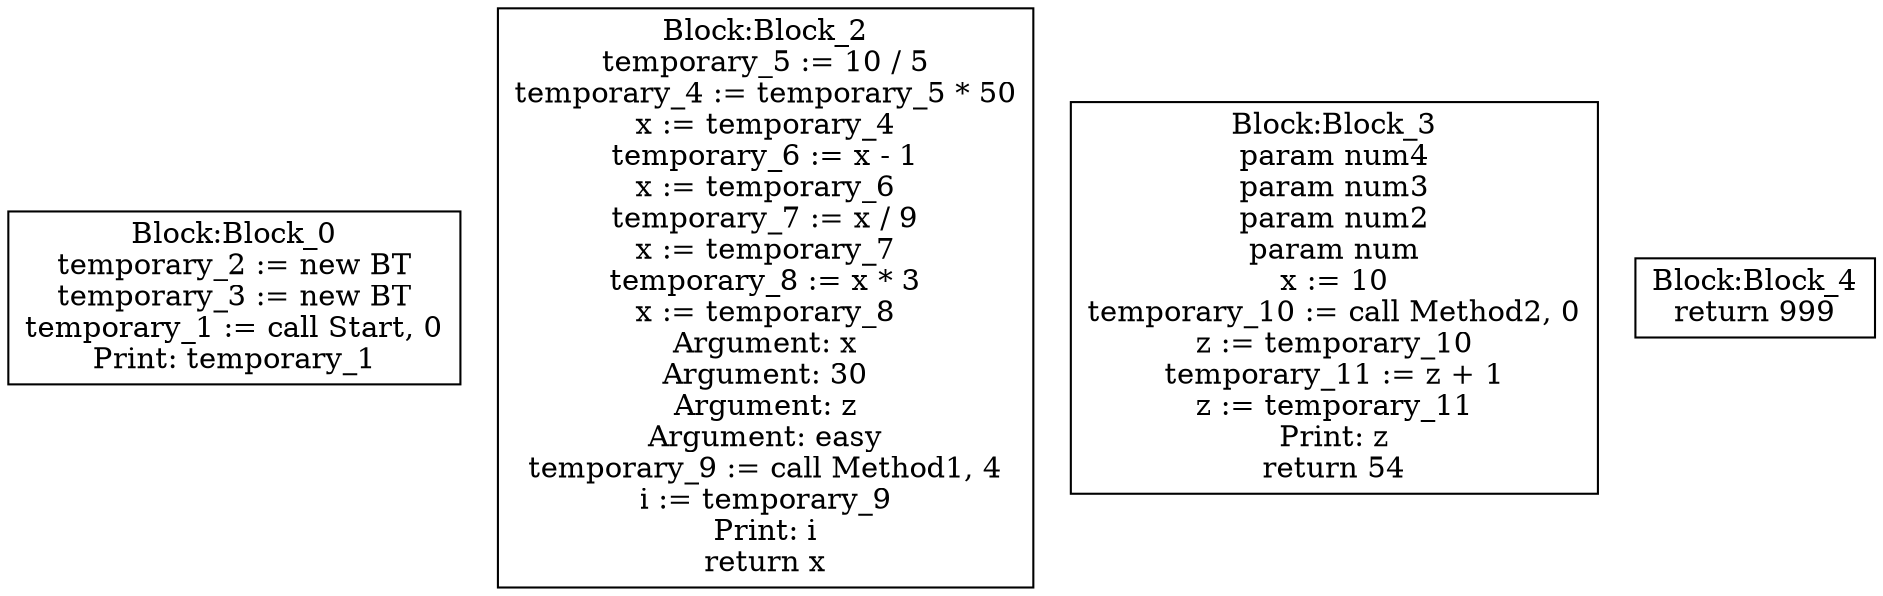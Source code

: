 digraph {
graph [ splines = ortho ]
	node [ shape = box ];
Block_0 [label="Block:Block_0
temporary_2 := new BT
temporary_3 := new BT
temporary_1 := call Start, 0
Print: temporary_1"];
Block_2 [label="Block:Block_2
temporary_5 := 10 / 5
temporary_4 := temporary_5 * 50
x := temporary_4
temporary_6 := x - 1
x := temporary_6
temporary_7 := x / 9
x := temporary_7
temporary_8 := x * 3
x := temporary_8
Argument: x
Argument: 30
Argument: z
Argument: easy
temporary_9 := call Method1, 4
i := temporary_9
Print: i
return x"];
Block_3 [label="Block:Block_3
param num4
param num3
param num2
param num
x := 10
temporary_10 := call Method2, 0
z := temporary_10
temporary_11 := z + 1
z := temporary_11
Print: z
return 54"];
Block_4 [label="Block:Block_4
return 999"];
}

